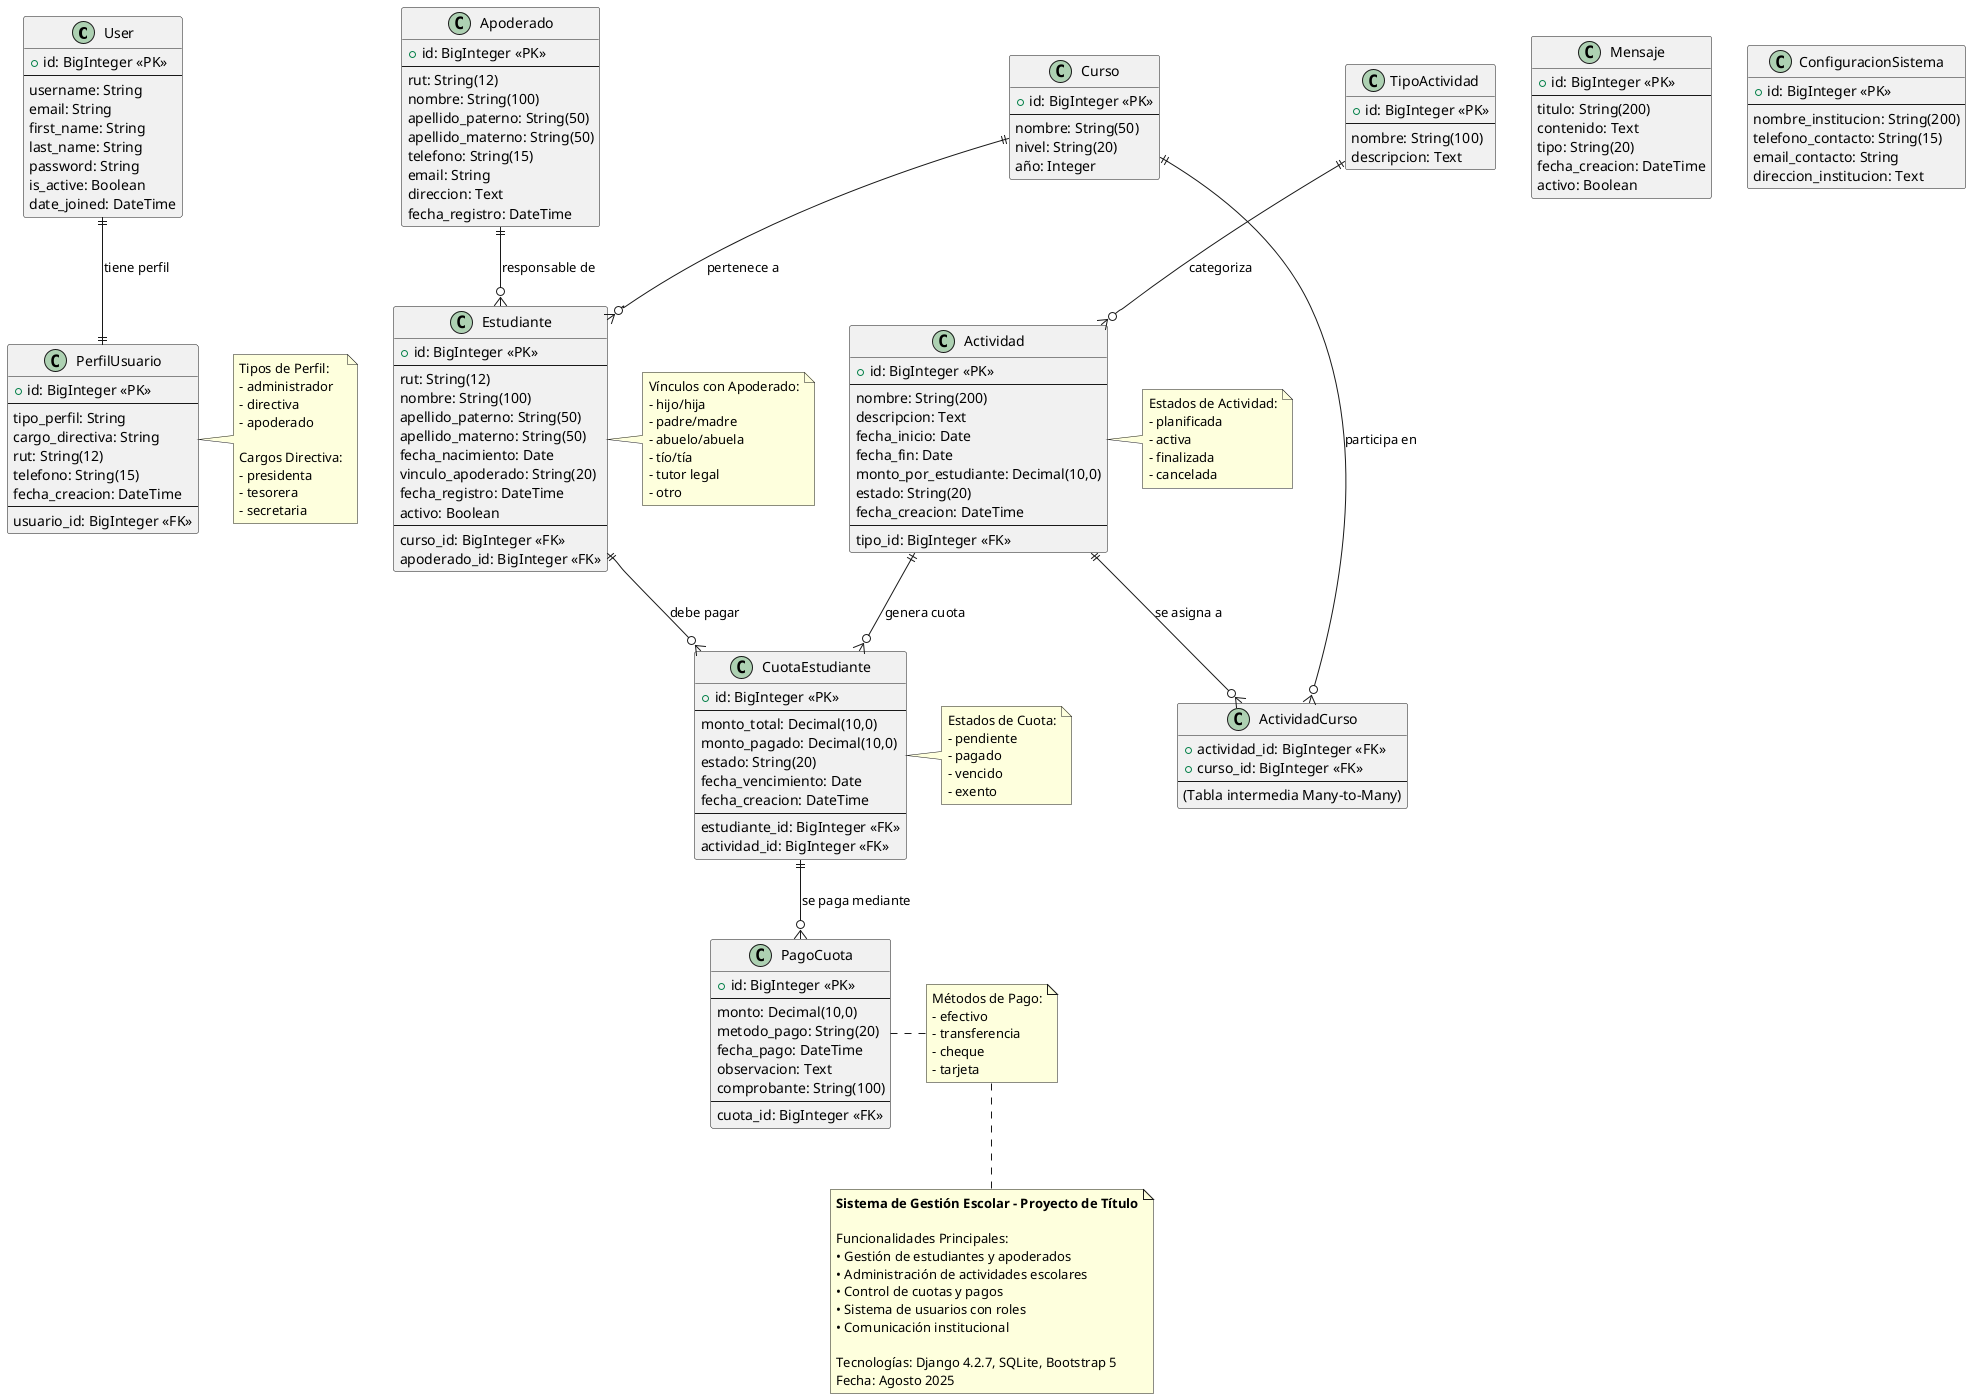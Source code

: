 @startuml Sistema_Gestion_Escolar_Actualizado

!define ENTITY class
!define PRIMARY_KEY <<PK>>
!define FOREIGN_KEY <<FK>>

' ===== MÓDULO DE USUARIOS Y PERFILES =====
ENTITY User {
  + id: BigInteger PRIMARY_KEY
  --
  username: String
  email: String  
  first_name: String
  last_name: String
  password: String
  is_active: Boolean
  date_joined: DateTime
}

ENTITY PerfilUsuario {
  + id: BigInteger PRIMARY_KEY
  --
  tipo_perfil: String
  cargo_directiva: String
  rut: String(12)
  telefono: String(15)
  fecha_creacion: DateTime
  --
  usuario_id: BigInteger FOREIGN_KEY
}

' ===== MÓDULO DE ESTUDIANTES =====
ENTITY Curso {
  + id: BigInteger PRIMARY_KEY
  --
  nombre: String(50)
  nivel: String(20)
  año: Integer
}

ENTITY Apoderado {
  + id: BigInteger PRIMARY_KEY
  --
  rut: String(12)
  nombre: String(100)
  apellido_paterno: String(50)
  apellido_materno: String(50)
  telefono: String(15)
  email: String
  direccion: Text
  fecha_registro: DateTime
}

ENTITY Estudiante {
  + id: BigInteger PRIMARY_KEY
  --
  rut: String(12)
  nombre: String(100)
  apellido_paterno: String(50)
  apellido_materno: String(50)
  fecha_nacimiento: Date
  vinculo_apoderado: String(20)
  fecha_registro: DateTime
  activo: Boolean
  --
  curso_id: BigInteger FOREIGN_KEY
  apoderado_id: BigInteger FOREIGN_KEY
}

' ===== MÓDULO DE ACTIVIDADES =====
ENTITY TipoActividad {
  + id: BigInteger PRIMARY_KEY
  --
  nombre: String(100)
  descripcion: Text
}

ENTITY Actividad {
  + id: BigInteger PRIMARY_KEY
  --
  nombre: String(200)
  descripcion: Text
  fecha_inicio: Date
  fecha_fin: Date
  monto_por_estudiante: Decimal(10,0)
  estado: String(20)
  fecha_creacion: DateTime
  --
  tipo_id: BigInteger FOREIGN_KEY
}

ENTITY ActividadCurso {
  + actividad_id: BigInteger FOREIGN_KEY
  + curso_id: BigInteger FOREIGN_KEY
  --
  (Tabla intermedia Many-to-Many)
}

' ===== MÓDULO DE CUOTAS Y PAGOS =====
ENTITY CuotaEstudiante {
  + id: BigInteger PRIMARY_KEY
  --
  monto_total: Decimal(10,0)
  monto_pagado: Decimal(10,0)
  estado: String(20)
  fecha_vencimiento: Date
  fecha_creacion: DateTime
  --
  estudiante_id: BigInteger FOREIGN_KEY
  actividad_id: BigInteger FOREIGN_KEY
}

ENTITY PagoCuota {
  + id: BigInteger PRIMARY_KEY
  --
  monto: Decimal(10,0)
  metodo_pago: String(20)
  fecha_pago: DateTime
  observacion: Text
  comprobante: String(100)
  --
  cuota_id: BigInteger FOREIGN_KEY
}

' ===== MÓDULO DE COMUNICACIÓN =====
ENTITY Mensaje {
  + id: BigInteger PRIMARY_KEY
  --
  titulo: String(200)
  contenido: Text
  tipo: String(20)
  fecha_creacion: DateTime
  activo: Boolean
}

ENTITY ConfiguracionSistema {
  + id: BigInteger PRIMARY_KEY
  --
  nombre_institucion: String(200)
  telefono_contacto: String(15)
  email_contacto: String
  direccion_institucion: Text
}

' ===== RELACIONES =====

' Usuarios y Perfiles
User ||--|| PerfilUsuario : "tiene perfil"

' Estudiantes y Estructura Académica
Curso ||--o{ Estudiante : "pertenece a"
Apoderado ||--o{ Estudiante : "responsable de"

' Actividades y Cursos
TipoActividad ||--o{ Actividad : "categoriza"
Actividad ||--o{ ActividadCurso : "se asigna a"
Curso ||--o{ ActividadCurso : "participa en"

' Sistema de Cuotas y Pagos
Estudiante ||--o{ CuotaEstudiante : "debe pagar"
Actividad ||--o{ CuotaEstudiante : "genera cuota"
CuotaEstudiante ||--o{ PagoCuota : "se paga mediante"

' ===== NOTAS EXPLICATIVAS =====
note right of PerfilUsuario
  Tipos de Perfil:
  - administrador
  - directiva
  - apoderado
  
  Cargos Directiva:
  - presidenta
  - tesorera  
  - secretaria
end note

note right of Estudiante
  Vínculos con Apoderado:
  - hijo/hija
  - padre/madre
  - abuelo/abuela
  - tío/tía
  - tutor legal
  - otro
end note

note right of Actividad
  Estados de Actividad:
  - planificada
  - activa
  - finalizada
  - cancelada
end note

note right of CuotaEstudiante
  Estados de Cuota:
  - pendiente
  - pagado
  - vencido
  - exento
end note

note right of PagoCuota
  Métodos de Pago:
  - efectivo
  - transferencia
  - cheque
  - tarjeta
end note

note bottom
  **Sistema de Gestión Escolar - Proyecto de Título**
  
  Funcionalidades Principales:
  • Gestión de estudiantes y apoderados
  • Administración de actividades escolares
  • Control de cuotas y pagos
  • Sistema de usuarios con roles
  • Comunicación institucional
  
  Tecnologías: Django 4.2.7, SQLite, Bootstrap 5
  Fecha: Agosto 2025
end note

@enduml
